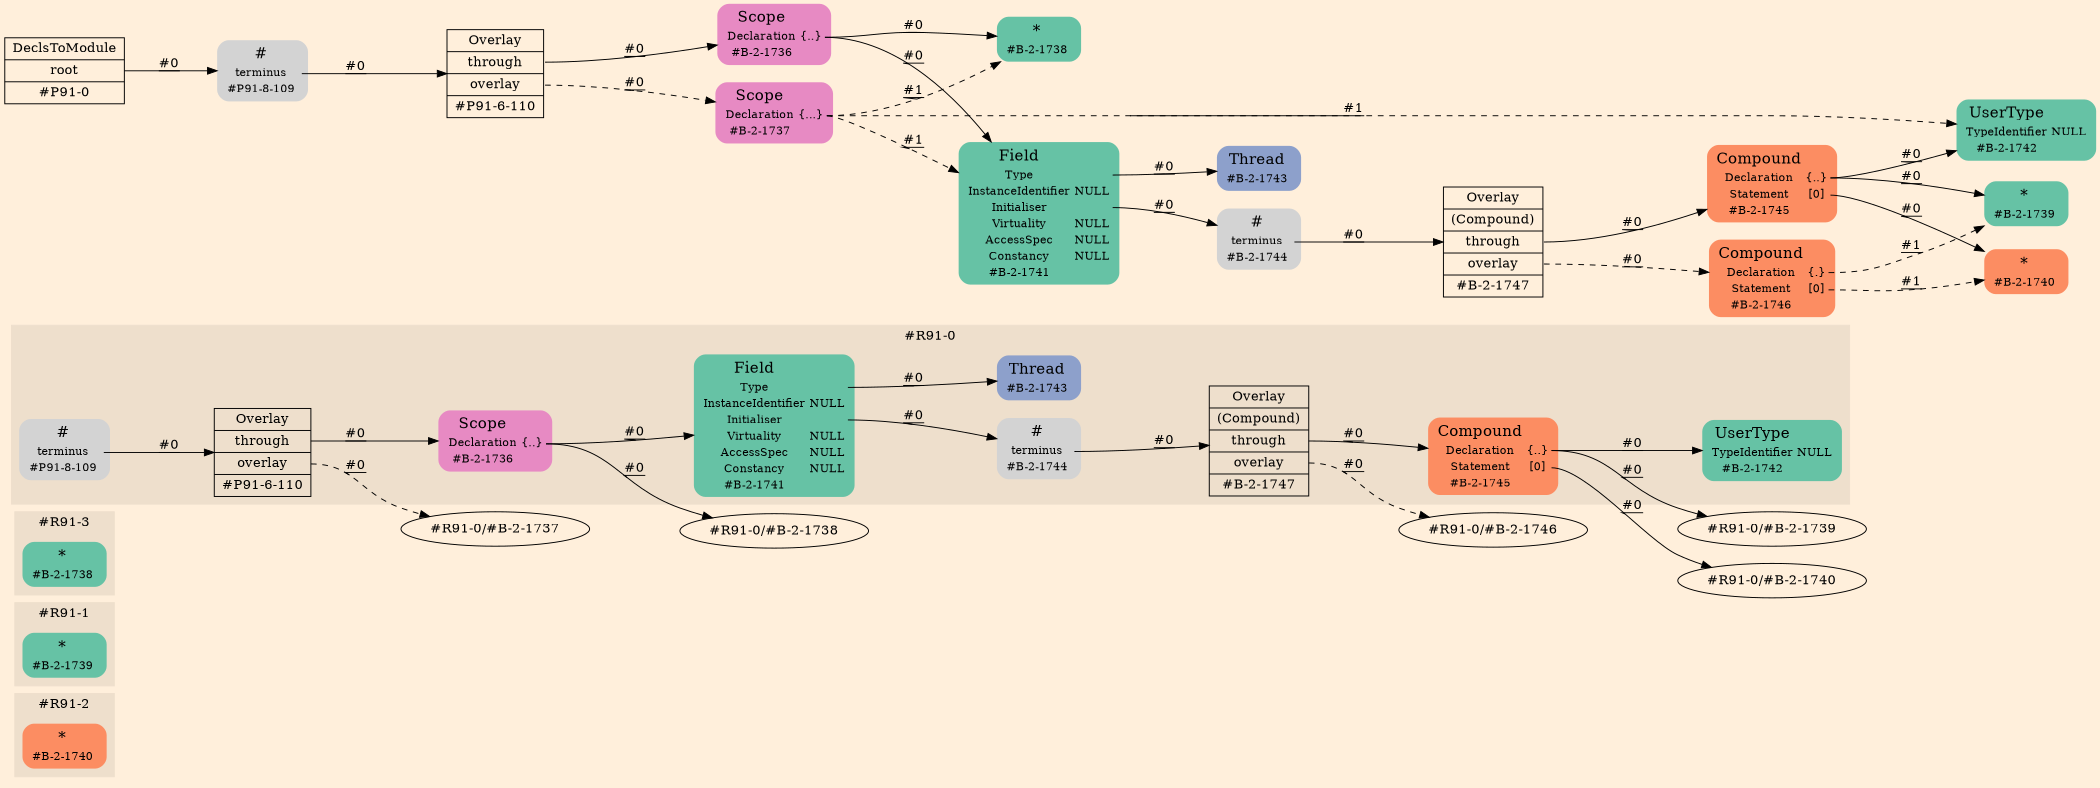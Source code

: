 digraph Inferno {
graph [
rankdir = "LR"
ranksep = 1.0
size = "14,20"
bgcolor = antiquewhite1
color = black
fontcolor = black
];
node [
];
subgraph "cluster#R91-2" {
label = "#R91-2"
style = "filled"
color = antiquewhite2
"#R91-2/#B-2-1740" [
shape = "plaintext"
fillcolor = "/set28/2"
label = <<TABLE BORDER="0" CELLBORDER="0" CELLSPACING="0">
 <TR>
  <TD><FONT POINT-SIZE="16.0">*</FONT></TD>
  <TD></TD>
 </TR>
 <TR>
  <TD>#B-2-1740</TD>
  <TD PORT="port0"></TD>
 </TR>
</TABLE>>
style = "rounded,filled"
fontsize = "12"
];
}
subgraph "cluster#R91-1" {
label = "#R91-1"
style = "filled"
color = antiquewhite2
"#R91-1/#B-2-1739" [
shape = "plaintext"
fillcolor = "/set28/1"
label = <<TABLE BORDER="0" CELLBORDER="0" CELLSPACING="0">
 <TR>
  <TD><FONT POINT-SIZE="16.0">*</FONT></TD>
  <TD></TD>
 </TR>
 <TR>
  <TD>#B-2-1739</TD>
  <TD PORT="port0"></TD>
 </TR>
</TABLE>>
style = "rounded,filled"
fontsize = "12"
];
}
subgraph "cluster#R91-3" {
label = "#R91-3"
style = "filled"
color = antiquewhite2
"#R91-3/#B-2-1738" [
shape = "plaintext"
fillcolor = "/set28/1"
label = <<TABLE BORDER="0" CELLBORDER="0" CELLSPACING="0">
 <TR>
  <TD><FONT POINT-SIZE="16.0">*</FONT></TD>
  <TD></TD>
 </TR>
 <TR>
  <TD>#B-2-1738</TD>
  <TD PORT="port0"></TD>
 </TR>
</TABLE>>
style = "rounded,filled"
fontsize = "12"
];
}
subgraph "cluster#R91-0" {
label = "#R91-0"
style = "filled"
color = antiquewhite2
"#R91-0/#B-2-1742" [
shape = "plaintext"
fillcolor = "/set28/1"
label = <<TABLE BORDER="0" CELLBORDER="0" CELLSPACING="0">
 <TR>
  <TD><FONT POINT-SIZE="16.0">UserType</FONT></TD>
  <TD></TD>
 </TR>
 <TR>
  <TD>TypeIdentifier</TD>
  <TD PORT="port0">NULL</TD>
 </TR>
 <TR>
  <TD>#B-2-1742</TD>
  <TD PORT="port1"></TD>
 </TR>
</TABLE>>
style = "rounded,filled"
fontsize = "12"
];
"#R91-0/#B-2-1747" [
shape = "record"
fillcolor = antiquewhite2
label = "<fixed> Overlay | <port0> (Compound) | <port1> through | <port2> overlay | <port3> #B-2-1747"
style = "filled"
fontsize = "14"
color = black
fontcolor = black
];
"#R91-0/#P91-8-109" [
shape = "plaintext"
label = <<TABLE BORDER="0" CELLBORDER="0" CELLSPACING="0">
 <TR>
  <TD><FONT POINT-SIZE="16.0">#</FONT></TD>
  <TD></TD>
 </TR>
 <TR>
  <TD>terminus</TD>
  <TD PORT="port0"></TD>
 </TR>
 <TR>
  <TD>#P91-8-109</TD>
  <TD PORT="port1"></TD>
 </TR>
</TABLE>>
style = "rounded,filled"
fontsize = "12"
];
"#R91-0/#P91-6-110" [
shape = "record"
fillcolor = antiquewhite2
label = "<fixed> Overlay | <port0> through | <port1> overlay | <port2> #P91-6-110"
style = "filled"
fontsize = "14"
color = black
fontcolor = black
];
"#R91-0/#B-2-1736" [
shape = "plaintext"
fillcolor = "/set28/4"
label = <<TABLE BORDER="0" CELLBORDER="0" CELLSPACING="0">
 <TR>
  <TD><FONT POINT-SIZE="16.0">Scope</FONT></TD>
  <TD></TD>
 </TR>
 <TR>
  <TD>Declaration</TD>
  <TD PORT="port0">{..}</TD>
 </TR>
 <TR>
  <TD>#B-2-1736</TD>
  <TD PORT="port1"></TD>
 </TR>
</TABLE>>
style = "rounded,filled"
fontsize = "12"
];
"#R91-0/#B-2-1741" [
shape = "plaintext"
fillcolor = "/set28/1"
label = <<TABLE BORDER="0" CELLBORDER="0" CELLSPACING="0">
 <TR>
  <TD><FONT POINT-SIZE="16.0">Field</FONT></TD>
  <TD></TD>
 </TR>
 <TR>
  <TD>Type</TD>
  <TD PORT="port0"></TD>
 </TR>
 <TR>
  <TD>InstanceIdentifier</TD>
  <TD PORT="port1">NULL</TD>
 </TR>
 <TR>
  <TD>Initialiser</TD>
  <TD PORT="port2"></TD>
 </TR>
 <TR>
  <TD>Virtuality</TD>
  <TD PORT="port3">NULL</TD>
 </TR>
 <TR>
  <TD>AccessSpec</TD>
  <TD PORT="port4">NULL</TD>
 </TR>
 <TR>
  <TD>Constancy</TD>
  <TD PORT="port5">NULL</TD>
 </TR>
 <TR>
  <TD>#B-2-1741</TD>
  <TD PORT="port6"></TD>
 </TR>
</TABLE>>
style = "rounded,filled"
fontsize = "12"
];
"#R91-0/#B-2-1745" [
shape = "plaintext"
fillcolor = "/set28/2"
label = <<TABLE BORDER="0" CELLBORDER="0" CELLSPACING="0">
 <TR>
  <TD><FONT POINT-SIZE="16.0">Compound</FONT></TD>
  <TD></TD>
 </TR>
 <TR>
  <TD>Declaration</TD>
  <TD PORT="port0">{..}</TD>
 </TR>
 <TR>
  <TD>Statement</TD>
  <TD PORT="port1">[0]</TD>
 </TR>
 <TR>
  <TD>#B-2-1745</TD>
  <TD PORT="port2"></TD>
 </TR>
</TABLE>>
style = "rounded,filled"
fontsize = "12"
];
"#R91-0/#B-2-1743" [
shape = "plaintext"
fillcolor = "/set28/3"
label = <<TABLE BORDER="0" CELLBORDER="0" CELLSPACING="0">
 <TR>
  <TD><FONT POINT-SIZE="16.0">Thread</FONT></TD>
  <TD></TD>
 </TR>
 <TR>
  <TD>#B-2-1743</TD>
  <TD PORT="port0"></TD>
 </TR>
</TABLE>>
style = "rounded,filled"
fontsize = "12"
];
"#R91-0/#B-2-1744" [
shape = "plaintext"
label = <<TABLE BORDER="0" CELLBORDER="0" CELLSPACING="0">
 <TR>
  <TD><FONT POINT-SIZE="16.0">#</FONT></TD>
  <TD></TD>
 </TR>
 <TR>
  <TD>terminus</TD>
  <TD PORT="port0"></TD>
 </TR>
 <TR>
  <TD>#B-2-1744</TD>
  <TD PORT="port1"></TD>
 </TR>
</TABLE>>
style = "rounded,filled"
fontsize = "12"
];
}
"#R91-0/#B-2-1747":port1 -> "#R91-0/#B-2-1745" [style="solid"
label = "#0"
decorate = true
color = black
fontcolor = black
];
"#R91-0/#B-2-1747":port2 -> "#R91-0/#B-2-1746" [style="dashed"
label = "#0"
decorate = true
color = black
fontcolor = black
];
"#R91-0/#P91-8-109":port0 -> "#R91-0/#P91-6-110" [style="solid"
label = "#0"
decorate = true
color = black
fontcolor = black
];
"#R91-0/#P91-6-110":port0 -> "#R91-0/#B-2-1736" [style="solid"
label = "#0"
decorate = true
color = black
fontcolor = black
];
"#R91-0/#P91-6-110":port1 -> "#R91-0/#B-2-1737" [style="dashed"
label = "#0"
decorate = true
color = black
fontcolor = black
];
"#R91-0/#B-2-1736":port0 -> "#R91-0/#B-2-1738" [style="solid"
label = "#0"
decorate = true
color = black
fontcolor = black
];
"#R91-0/#B-2-1736":port0 -> "#R91-0/#B-2-1741" [style="solid"
label = "#0"
decorate = true
color = black
fontcolor = black
];
"#R91-0/#B-2-1741":port0 -> "#R91-0/#B-2-1743" [style="solid"
label = "#0"
decorate = true
color = black
fontcolor = black
];
"#R91-0/#B-2-1741":port2 -> "#R91-0/#B-2-1744" [style="solid"
label = "#0"
decorate = true
color = black
fontcolor = black
];
"#R91-0/#B-2-1745":port0 -> "#R91-0/#B-2-1739" [style="solid"
label = "#0"
decorate = true
color = black
fontcolor = black
];
"#R91-0/#B-2-1745":port0 -> "#R91-0/#B-2-1742" [style="solid"
label = "#0"
decorate = true
color = black
fontcolor = black
];
"#R91-0/#B-2-1745":port1 -> "#R91-0/#B-2-1740" [style="solid"
label = "#0"
decorate = true
color = black
fontcolor = black
];
"#R91-0/#B-2-1744":port0 -> "#R91-0/#B-2-1747" [style="solid"
label = "#0"
decorate = true
color = black
fontcolor = black
];
"CR#P91-0" [
shape = "record"
fillcolor = antiquewhite1
label = "<fixed> DeclsToModule | <port0> root | <port1> #P91-0"
style = "filled"
fontsize = "14"
color = black
fontcolor = black
];
"#P91-8-109" [
shape = "plaintext"
label = <<TABLE BORDER="0" CELLBORDER="0" CELLSPACING="0">
 <TR>
  <TD><FONT POINT-SIZE="16.0">#</FONT></TD>
  <TD></TD>
 </TR>
 <TR>
  <TD>terminus</TD>
  <TD PORT="port0"></TD>
 </TR>
 <TR>
  <TD>#P91-8-109</TD>
  <TD PORT="port1"></TD>
 </TR>
</TABLE>>
style = "rounded,filled"
fontsize = "12"
];
"#P91-6-110" [
shape = "record"
fillcolor = antiquewhite1
label = "<fixed> Overlay | <port0> through | <port1> overlay | <port2> #P91-6-110"
style = "filled"
fontsize = "14"
color = black
fontcolor = black
];
"#B-2-1736" [
shape = "plaintext"
fillcolor = "/set28/4"
label = <<TABLE BORDER="0" CELLBORDER="0" CELLSPACING="0">
 <TR>
  <TD><FONT POINT-SIZE="16.0">Scope</FONT></TD>
  <TD></TD>
 </TR>
 <TR>
  <TD>Declaration</TD>
  <TD PORT="port0">{..}</TD>
 </TR>
 <TR>
  <TD>#B-2-1736</TD>
  <TD PORT="port1"></TD>
 </TR>
</TABLE>>
style = "rounded,filled"
fontsize = "12"
];
"#B-2-1738" [
shape = "plaintext"
fillcolor = "/set28/1"
label = <<TABLE BORDER="0" CELLBORDER="0" CELLSPACING="0">
 <TR>
  <TD><FONT POINT-SIZE="16.0">*</FONT></TD>
  <TD></TD>
 </TR>
 <TR>
  <TD>#B-2-1738</TD>
  <TD PORT="port0"></TD>
 </TR>
</TABLE>>
style = "rounded,filled"
fontsize = "12"
];
"#B-2-1741" [
shape = "plaintext"
fillcolor = "/set28/1"
label = <<TABLE BORDER="0" CELLBORDER="0" CELLSPACING="0">
 <TR>
  <TD><FONT POINT-SIZE="16.0">Field</FONT></TD>
  <TD></TD>
 </TR>
 <TR>
  <TD>Type</TD>
  <TD PORT="port0"></TD>
 </TR>
 <TR>
  <TD>InstanceIdentifier</TD>
  <TD PORT="port1">NULL</TD>
 </TR>
 <TR>
  <TD>Initialiser</TD>
  <TD PORT="port2"></TD>
 </TR>
 <TR>
  <TD>Virtuality</TD>
  <TD PORT="port3">NULL</TD>
 </TR>
 <TR>
  <TD>AccessSpec</TD>
  <TD PORT="port4">NULL</TD>
 </TR>
 <TR>
  <TD>Constancy</TD>
  <TD PORT="port5">NULL</TD>
 </TR>
 <TR>
  <TD>#B-2-1741</TD>
  <TD PORT="port6"></TD>
 </TR>
</TABLE>>
style = "rounded,filled"
fontsize = "12"
];
"#B-2-1743" [
shape = "plaintext"
fillcolor = "/set28/3"
label = <<TABLE BORDER="0" CELLBORDER="0" CELLSPACING="0">
 <TR>
  <TD><FONT POINT-SIZE="16.0">Thread</FONT></TD>
  <TD></TD>
 </TR>
 <TR>
  <TD>#B-2-1743</TD>
  <TD PORT="port0"></TD>
 </TR>
</TABLE>>
style = "rounded,filled"
fontsize = "12"
];
"#B-2-1744" [
shape = "plaintext"
label = <<TABLE BORDER="0" CELLBORDER="0" CELLSPACING="0">
 <TR>
  <TD><FONT POINT-SIZE="16.0">#</FONT></TD>
  <TD></TD>
 </TR>
 <TR>
  <TD>terminus</TD>
  <TD PORT="port0"></TD>
 </TR>
 <TR>
  <TD>#B-2-1744</TD>
  <TD PORT="port1"></TD>
 </TR>
</TABLE>>
style = "rounded,filled"
fontsize = "12"
];
"#B-2-1747" [
shape = "record"
fillcolor = antiquewhite1
label = "<fixed> Overlay | <port0> (Compound) | <port1> through | <port2> overlay | <port3> #B-2-1747"
style = "filled"
fontsize = "14"
color = black
fontcolor = black
];
"#B-2-1745" [
shape = "plaintext"
fillcolor = "/set28/2"
label = <<TABLE BORDER="0" CELLBORDER="0" CELLSPACING="0">
 <TR>
  <TD><FONT POINT-SIZE="16.0">Compound</FONT></TD>
  <TD></TD>
 </TR>
 <TR>
  <TD>Declaration</TD>
  <TD PORT="port0">{..}</TD>
 </TR>
 <TR>
  <TD>Statement</TD>
  <TD PORT="port1">[0]</TD>
 </TR>
 <TR>
  <TD>#B-2-1745</TD>
  <TD PORT="port2"></TD>
 </TR>
</TABLE>>
style = "rounded,filled"
fontsize = "12"
];
"#B-2-1739" [
shape = "plaintext"
fillcolor = "/set28/1"
label = <<TABLE BORDER="0" CELLBORDER="0" CELLSPACING="0">
 <TR>
  <TD><FONT POINT-SIZE="16.0">*</FONT></TD>
  <TD></TD>
 </TR>
 <TR>
  <TD>#B-2-1739</TD>
  <TD PORT="port0"></TD>
 </TR>
</TABLE>>
style = "rounded,filled"
fontsize = "12"
];
"#B-2-1742" [
shape = "plaintext"
fillcolor = "/set28/1"
label = <<TABLE BORDER="0" CELLBORDER="0" CELLSPACING="0">
 <TR>
  <TD><FONT POINT-SIZE="16.0">UserType</FONT></TD>
  <TD></TD>
 </TR>
 <TR>
  <TD>TypeIdentifier</TD>
  <TD PORT="port0">NULL</TD>
 </TR>
 <TR>
  <TD>#B-2-1742</TD>
  <TD PORT="port1"></TD>
 </TR>
</TABLE>>
style = "rounded,filled"
fontsize = "12"
];
"#B-2-1740" [
shape = "plaintext"
fillcolor = "/set28/2"
label = <<TABLE BORDER="0" CELLBORDER="0" CELLSPACING="0">
 <TR>
  <TD><FONT POINT-SIZE="16.0">*</FONT></TD>
  <TD></TD>
 </TR>
 <TR>
  <TD>#B-2-1740</TD>
  <TD PORT="port0"></TD>
 </TR>
</TABLE>>
style = "rounded,filled"
fontsize = "12"
];
"#B-2-1746" [
shape = "plaintext"
fillcolor = "/set28/2"
label = <<TABLE BORDER="0" CELLBORDER="0" CELLSPACING="0">
 <TR>
  <TD><FONT POINT-SIZE="16.0">Compound</FONT></TD>
  <TD></TD>
 </TR>
 <TR>
  <TD>Declaration</TD>
  <TD PORT="port0">{.}</TD>
 </TR>
 <TR>
  <TD>Statement</TD>
  <TD PORT="port1">[0]</TD>
 </TR>
 <TR>
  <TD>#B-2-1746</TD>
  <TD PORT="port2"></TD>
 </TR>
</TABLE>>
style = "rounded,filled"
fontsize = "12"
];
"#B-2-1737" [
shape = "plaintext"
fillcolor = "/set28/4"
label = <<TABLE BORDER="0" CELLBORDER="0" CELLSPACING="0">
 <TR>
  <TD><FONT POINT-SIZE="16.0">Scope</FONT></TD>
  <TD></TD>
 </TR>
 <TR>
  <TD>Declaration</TD>
  <TD PORT="port0">{...}</TD>
 </TR>
 <TR>
  <TD>#B-2-1737</TD>
  <TD PORT="port1"></TD>
 </TR>
</TABLE>>
style = "rounded,filled"
fontsize = "12"
];
"CR#P91-0":port0 -> "#P91-8-109" [style="solid"
label = "#0"
decorate = true
color = black
fontcolor = black
];
"#P91-8-109":port0 -> "#P91-6-110" [style="solid"
label = "#0"
decorate = true
color = black
fontcolor = black
];
"#P91-6-110":port0 -> "#B-2-1736" [style="solid"
label = "#0"
decorate = true
color = black
fontcolor = black
];
"#P91-6-110":port1 -> "#B-2-1737" [style="dashed"
label = "#0"
decorate = true
color = black
fontcolor = black
];
"#B-2-1736":port0 -> "#B-2-1738" [style="solid"
label = "#0"
decorate = true
color = black
fontcolor = black
];
"#B-2-1736":port0 -> "#B-2-1741" [style="solid"
label = "#0"
decorate = true
color = black
fontcolor = black
];
"#B-2-1741":port0 -> "#B-2-1743" [style="solid"
label = "#0"
decorate = true
color = black
fontcolor = black
];
"#B-2-1741":port2 -> "#B-2-1744" [style="solid"
label = "#0"
decorate = true
color = black
fontcolor = black
];
"#B-2-1744":port0 -> "#B-2-1747" [style="solid"
label = "#0"
decorate = true
color = black
fontcolor = black
];
"#B-2-1747":port1 -> "#B-2-1745" [style="solid"
label = "#0"
decorate = true
color = black
fontcolor = black
];
"#B-2-1747":port2 -> "#B-2-1746" [style="dashed"
label = "#0"
decorate = true
color = black
fontcolor = black
];
"#B-2-1745":port0 -> "#B-2-1739" [style="solid"
label = "#0"
decorate = true
color = black
fontcolor = black
];
"#B-2-1745":port0 -> "#B-2-1742" [style="solid"
label = "#0"
decorate = true
color = black
fontcolor = black
];
"#B-2-1745":port1 -> "#B-2-1740" [style="solid"
label = "#0"
decorate = true
color = black
fontcolor = black
];
"#B-2-1746":port0 -> "#B-2-1739" [style="dashed"
label = "#1"
decorate = true
color = black
fontcolor = black
];
"#B-2-1746":port1 -> "#B-2-1740" [style="dashed"
label = "#1"
decorate = true
color = black
fontcolor = black
];
"#B-2-1737":port0 -> "#B-2-1738" [style="dashed"
label = "#1"
decorate = true
color = black
fontcolor = black
];
"#B-2-1737":port0 -> "#B-2-1741" [style="dashed"
label = "#1"
decorate = true
color = black
fontcolor = black
];
"#B-2-1737":port0 -> "#B-2-1742" [style="dashed"
label = "#1"
decorate = true
color = black
fontcolor = black
];
}
